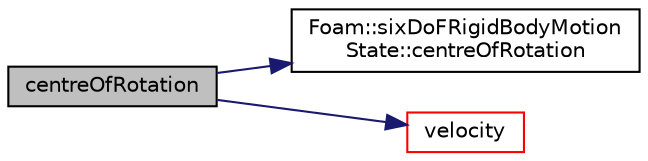 digraph "centreOfRotation"
{
  bgcolor="transparent";
  edge [fontname="Helvetica",fontsize="10",labelfontname="Helvetica",labelfontsize="10"];
  node [fontname="Helvetica",fontsize="10",shape=record];
  rankdir="LR";
  Node1 [label="centreOfRotation",height=0.2,width=0.4,color="black", fillcolor="grey75", style="filled", fontcolor="black"];
  Node1 -> Node2 [color="midnightblue",fontsize="10",style="solid",fontname="Helvetica"];
  Node2 [label="Foam::sixDoFRigidBodyMotion\lState::centreOfRotation",height=0.2,width=0.4,color="black",URL="$a02395.html#a2f8c6ae8506d71aa8038ba4a8f62ce3f",tooltip="Return access to the centre of mass. "];
  Node1 -> Node3 [color="midnightblue",fontsize="10",style="solid",fontname="Helvetica"];
  Node3 [label="velocity",height=0.2,width=0.4,color="red",URL="$a02391.html#a87dd828a773522122be6d2497d884b93",tooltip="Return the velocity of a position. "];
}
